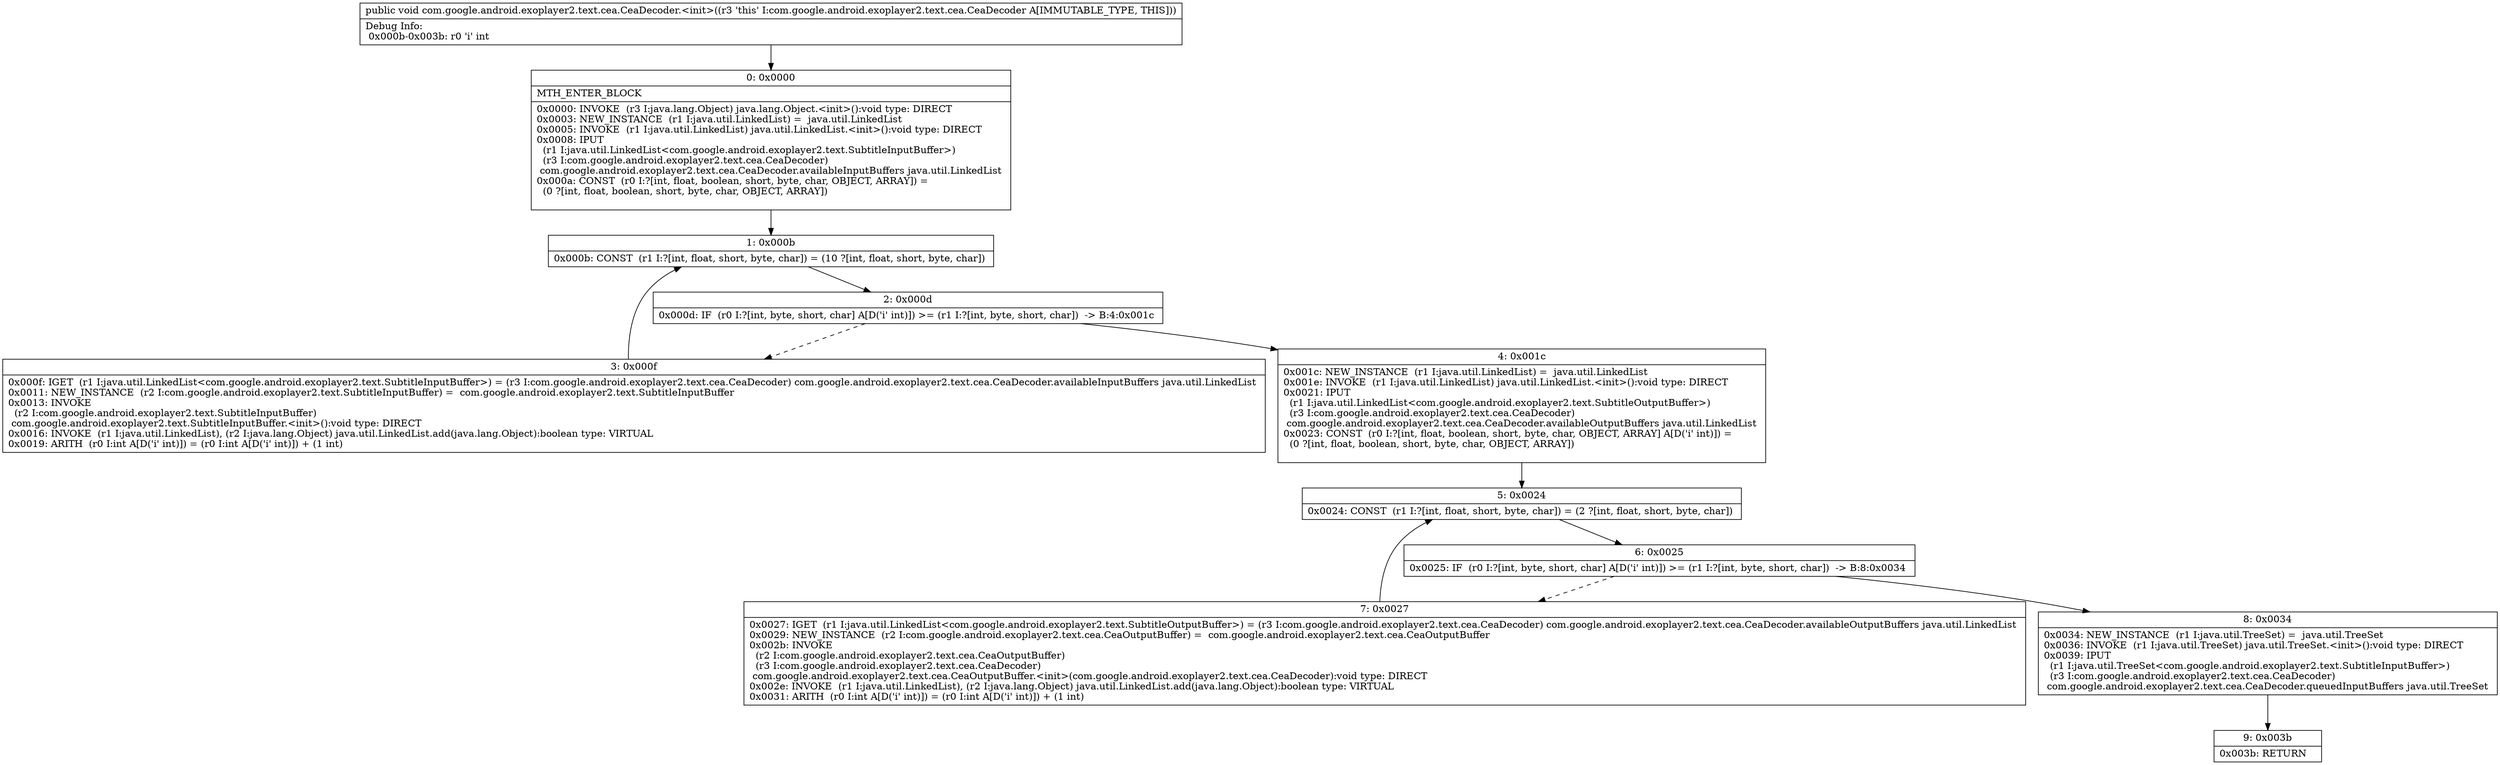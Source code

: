 digraph "CFG forcom.google.android.exoplayer2.text.cea.CeaDecoder.\<init\>()V" {
Node_0 [shape=record,label="{0\:\ 0x0000|MTH_ENTER_BLOCK\l|0x0000: INVOKE  (r3 I:java.lang.Object) java.lang.Object.\<init\>():void type: DIRECT \l0x0003: NEW_INSTANCE  (r1 I:java.util.LinkedList) =  java.util.LinkedList \l0x0005: INVOKE  (r1 I:java.util.LinkedList) java.util.LinkedList.\<init\>():void type: DIRECT \l0x0008: IPUT  \l  (r1 I:java.util.LinkedList\<com.google.android.exoplayer2.text.SubtitleInputBuffer\>)\l  (r3 I:com.google.android.exoplayer2.text.cea.CeaDecoder)\l com.google.android.exoplayer2.text.cea.CeaDecoder.availableInputBuffers java.util.LinkedList \l0x000a: CONST  (r0 I:?[int, float, boolean, short, byte, char, OBJECT, ARRAY]) = \l  (0 ?[int, float, boolean, short, byte, char, OBJECT, ARRAY])\l \l}"];
Node_1 [shape=record,label="{1\:\ 0x000b|0x000b: CONST  (r1 I:?[int, float, short, byte, char]) = (10 ?[int, float, short, byte, char]) \l}"];
Node_2 [shape=record,label="{2\:\ 0x000d|0x000d: IF  (r0 I:?[int, byte, short, char] A[D('i' int)]) \>= (r1 I:?[int, byte, short, char])  \-\> B:4:0x001c \l}"];
Node_3 [shape=record,label="{3\:\ 0x000f|0x000f: IGET  (r1 I:java.util.LinkedList\<com.google.android.exoplayer2.text.SubtitleInputBuffer\>) = (r3 I:com.google.android.exoplayer2.text.cea.CeaDecoder) com.google.android.exoplayer2.text.cea.CeaDecoder.availableInputBuffers java.util.LinkedList \l0x0011: NEW_INSTANCE  (r2 I:com.google.android.exoplayer2.text.SubtitleInputBuffer) =  com.google.android.exoplayer2.text.SubtitleInputBuffer \l0x0013: INVOKE  \l  (r2 I:com.google.android.exoplayer2.text.SubtitleInputBuffer)\l com.google.android.exoplayer2.text.SubtitleInputBuffer.\<init\>():void type: DIRECT \l0x0016: INVOKE  (r1 I:java.util.LinkedList), (r2 I:java.lang.Object) java.util.LinkedList.add(java.lang.Object):boolean type: VIRTUAL \l0x0019: ARITH  (r0 I:int A[D('i' int)]) = (r0 I:int A[D('i' int)]) + (1 int) \l}"];
Node_4 [shape=record,label="{4\:\ 0x001c|0x001c: NEW_INSTANCE  (r1 I:java.util.LinkedList) =  java.util.LinkedList \l0x001e: INVOKE  (r1 I:java.util.LinkedList) java.util.LinkedList.\<init\>():void type: DIRECT \l0x0021: IPUT  \l  (r1 I:java.util.LinkedList\<com.google.android.exoplayer2.text.SubtitleOutputBuffer\>)\l  (r3 I:com.google.android.exoplayer2.text.cea.CeaDecoder)\l com.google.android.exoplayer2.text.cea.CeaDecoder.availableOutputBuffers java.util.LinkedList \l0x0023: CONST  (r0 I:?[int, float, boolean, short, byte, char, OBJECT, ARRAY] A[D('i' int)]) = \l  (0 ?[int, float, boolean, short, byte, char, OBJECT, ARRAY])\l \l}"];
Node_5 [shape=record,label="{5\:\ 0x0024|0x0024: CONST  (r1 I:?[int, float, short, byte, char]) = (2 ?[int, float, short, byte, char]) \l}"];
Node_6 [shape=record,label="{6\:\ 0x0025|0x0025: IF  (r0 I:?[int, byte, short, char] A[D('i' int)]) \>= (r1 I:?[int, byte, short, char])  \-\> B:8:0x0034 \l}"];
Node_7 [shape=record,label="{7\:\ 0x0027|0x0027: IGET  (r1 I:java.util.LinkedList\<com.google.android.exoplayer2.text.SubtitleOutputBuffer\>) = (r3 I:com.google.android.exoplayer2.text.cea.CeaDecoder) com.google.android.exoplayer2.text.cea.CeaDecoder.availableOutputBuffers java.util.LinkedList \l0x0029: NEW_INSTANCE  (r2 I:com.google.android.exoplayer2.text.cea.CeaOutputBuffer) =  com.google.android.exoplayer2.text.cea.CeaOutputBuffer \l0x002b: INVOKE  \l  (r2 I:com.google.android.exoplayer2.text.cea.CeaOutputBuffer)\l  (r3 I:com.google.android.exoplayer2.text.cea.CeaDecoder)\l com.google.android.exoplayer2.text.cea.CeaOutputBuffer.\<init\>(com.google.android.exoplayer2.text.cea.CeaDecoder):void type: DIRECT \l0x002e: INVOKE  (r1 I:java.util.LinkedList), (r2 I:java.lang.Object) java.util.LinkedList.add(java.lang.Object):boolean type: VIRTUAL \l0x0031: ARITH  (r0 I:int A[D('i' int)]) = (r0 I:int A[D('i' int)]) + (1 int) \l}"];
Node_8 [shape=record,label="{8\:\ 0x0034|0x0034: NEW_INSTANCE  (r1 I:java.util.TreeSet) =  java.util.TreeSet \l0x0036: INVOKE  (r1 I:java.util.TreeSet) java.util.TreeSet.\<init\>():void type: DIRECT \l0x0039: IPUT  \l  (r1 I:java.util.TreeSet\<com.google.android.exoplayer2.text.SubtitleInputBuffer\>)\l  (r3 I:com.google.android.exoplayer2.text.cea.CeaDecoder)\l com.google.android.exoplayer2.text.cea.CeaDecoder.queuedInputBuffers java.util.TreeSet \l}"];
Node_9 [shape=record,label="{9\:\ 0x003b|0x003b: RETURN   \l}"];
MethodNode[shape=record,label="{public void com.google.android.exoplayer2.text.cea.CeaDecoder.\<init\>((r3 'this' I:com.google.android.exoplayer2.text.cea.CeaDecoder A[IMMUTABLE_TYPE, THIS]))  | Debug Info:\l  0x000b\-0x003b: r0 'i' int\l}"];
MethodNode -> Node_0;
Node_0 -> Node_1;
Node_1 -> Node_2;
Node_2 -> Node_3[style=dashed];
Node_2 -> Node_4;
Node_3 -> Node_1;
Node_4 -> Node_5;
Node_5 -> Node_6;
Node_6 -> Node_7[style=dashed];
Node_6 -> Node_8;
Node_7 -> Node_5;
Node_8 -> Node_9;
}

